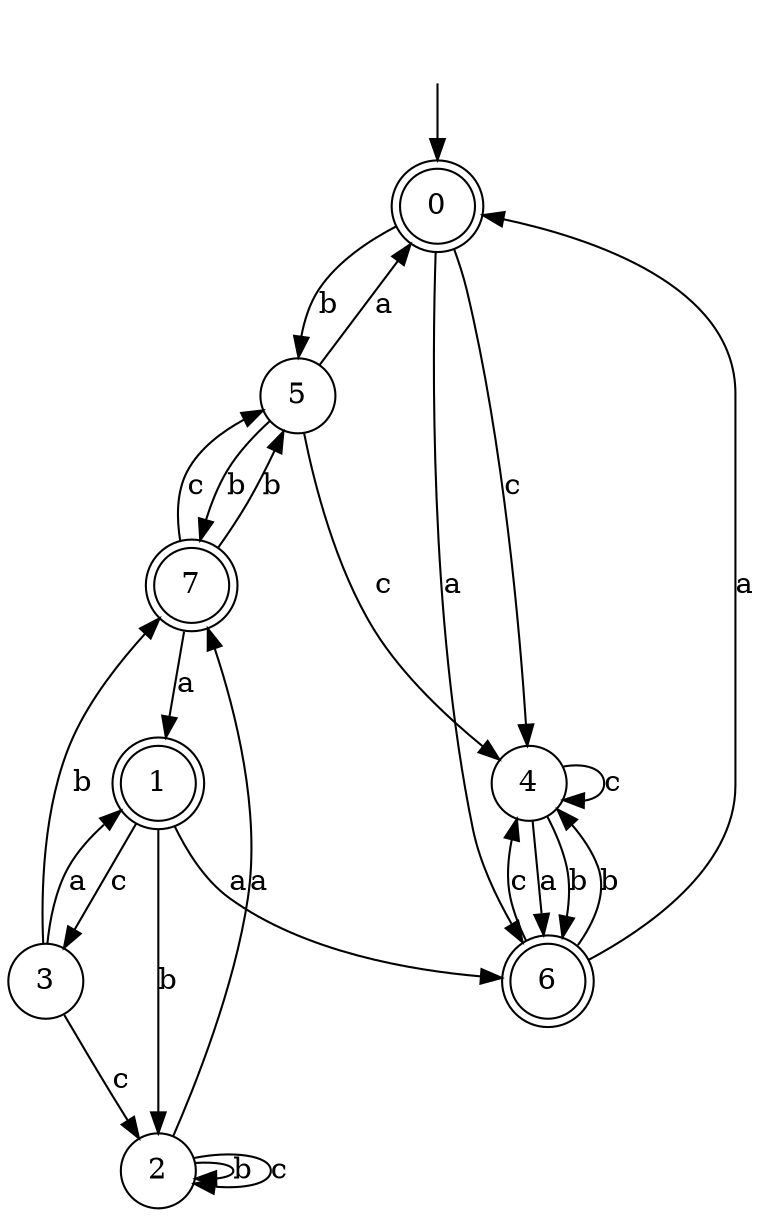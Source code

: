 digraph g {
__start [label=""shape=none]
	0[shape="doublecircle" label="0"]
	1[shape="doublecircle" label="1"]
	2[shape="circle" label="2"]
	3[shape="circle" label="3"]
	4[shape="circle" label="4"]
	5[shape="circle" label="5"]
	6[shape="doublecircle" label="6"]
	7[shape="doublecircle" label="7"]
__start -> 0
	0->6 [label="a"]
	0->5 [label="b"]
	0->4 [label="c"]
	1->6 [label="a"]
	1->2 [label="b"]
	1->3 [label="c"]
	2->7 [label="a"]
	2->2 [label="b"]
	2->2 [label="c"]
	3->1 [label="a"]
	3->7 [label="b"]
	3->2 [label="c"]
	4->6 [label="a"]
	4->6 [label="b"]
	4->4 [label="c"]
	5->0 [label="a"]
	5->7 [label="b"]
	5->4 [label="c"]
	6->0 [label="a"]
	6->4 [label="b"]
	6->4 [label="c"]
	7->1 [label="a"]
	7->5 [label="b"]
	7->5 [label="c"]
}